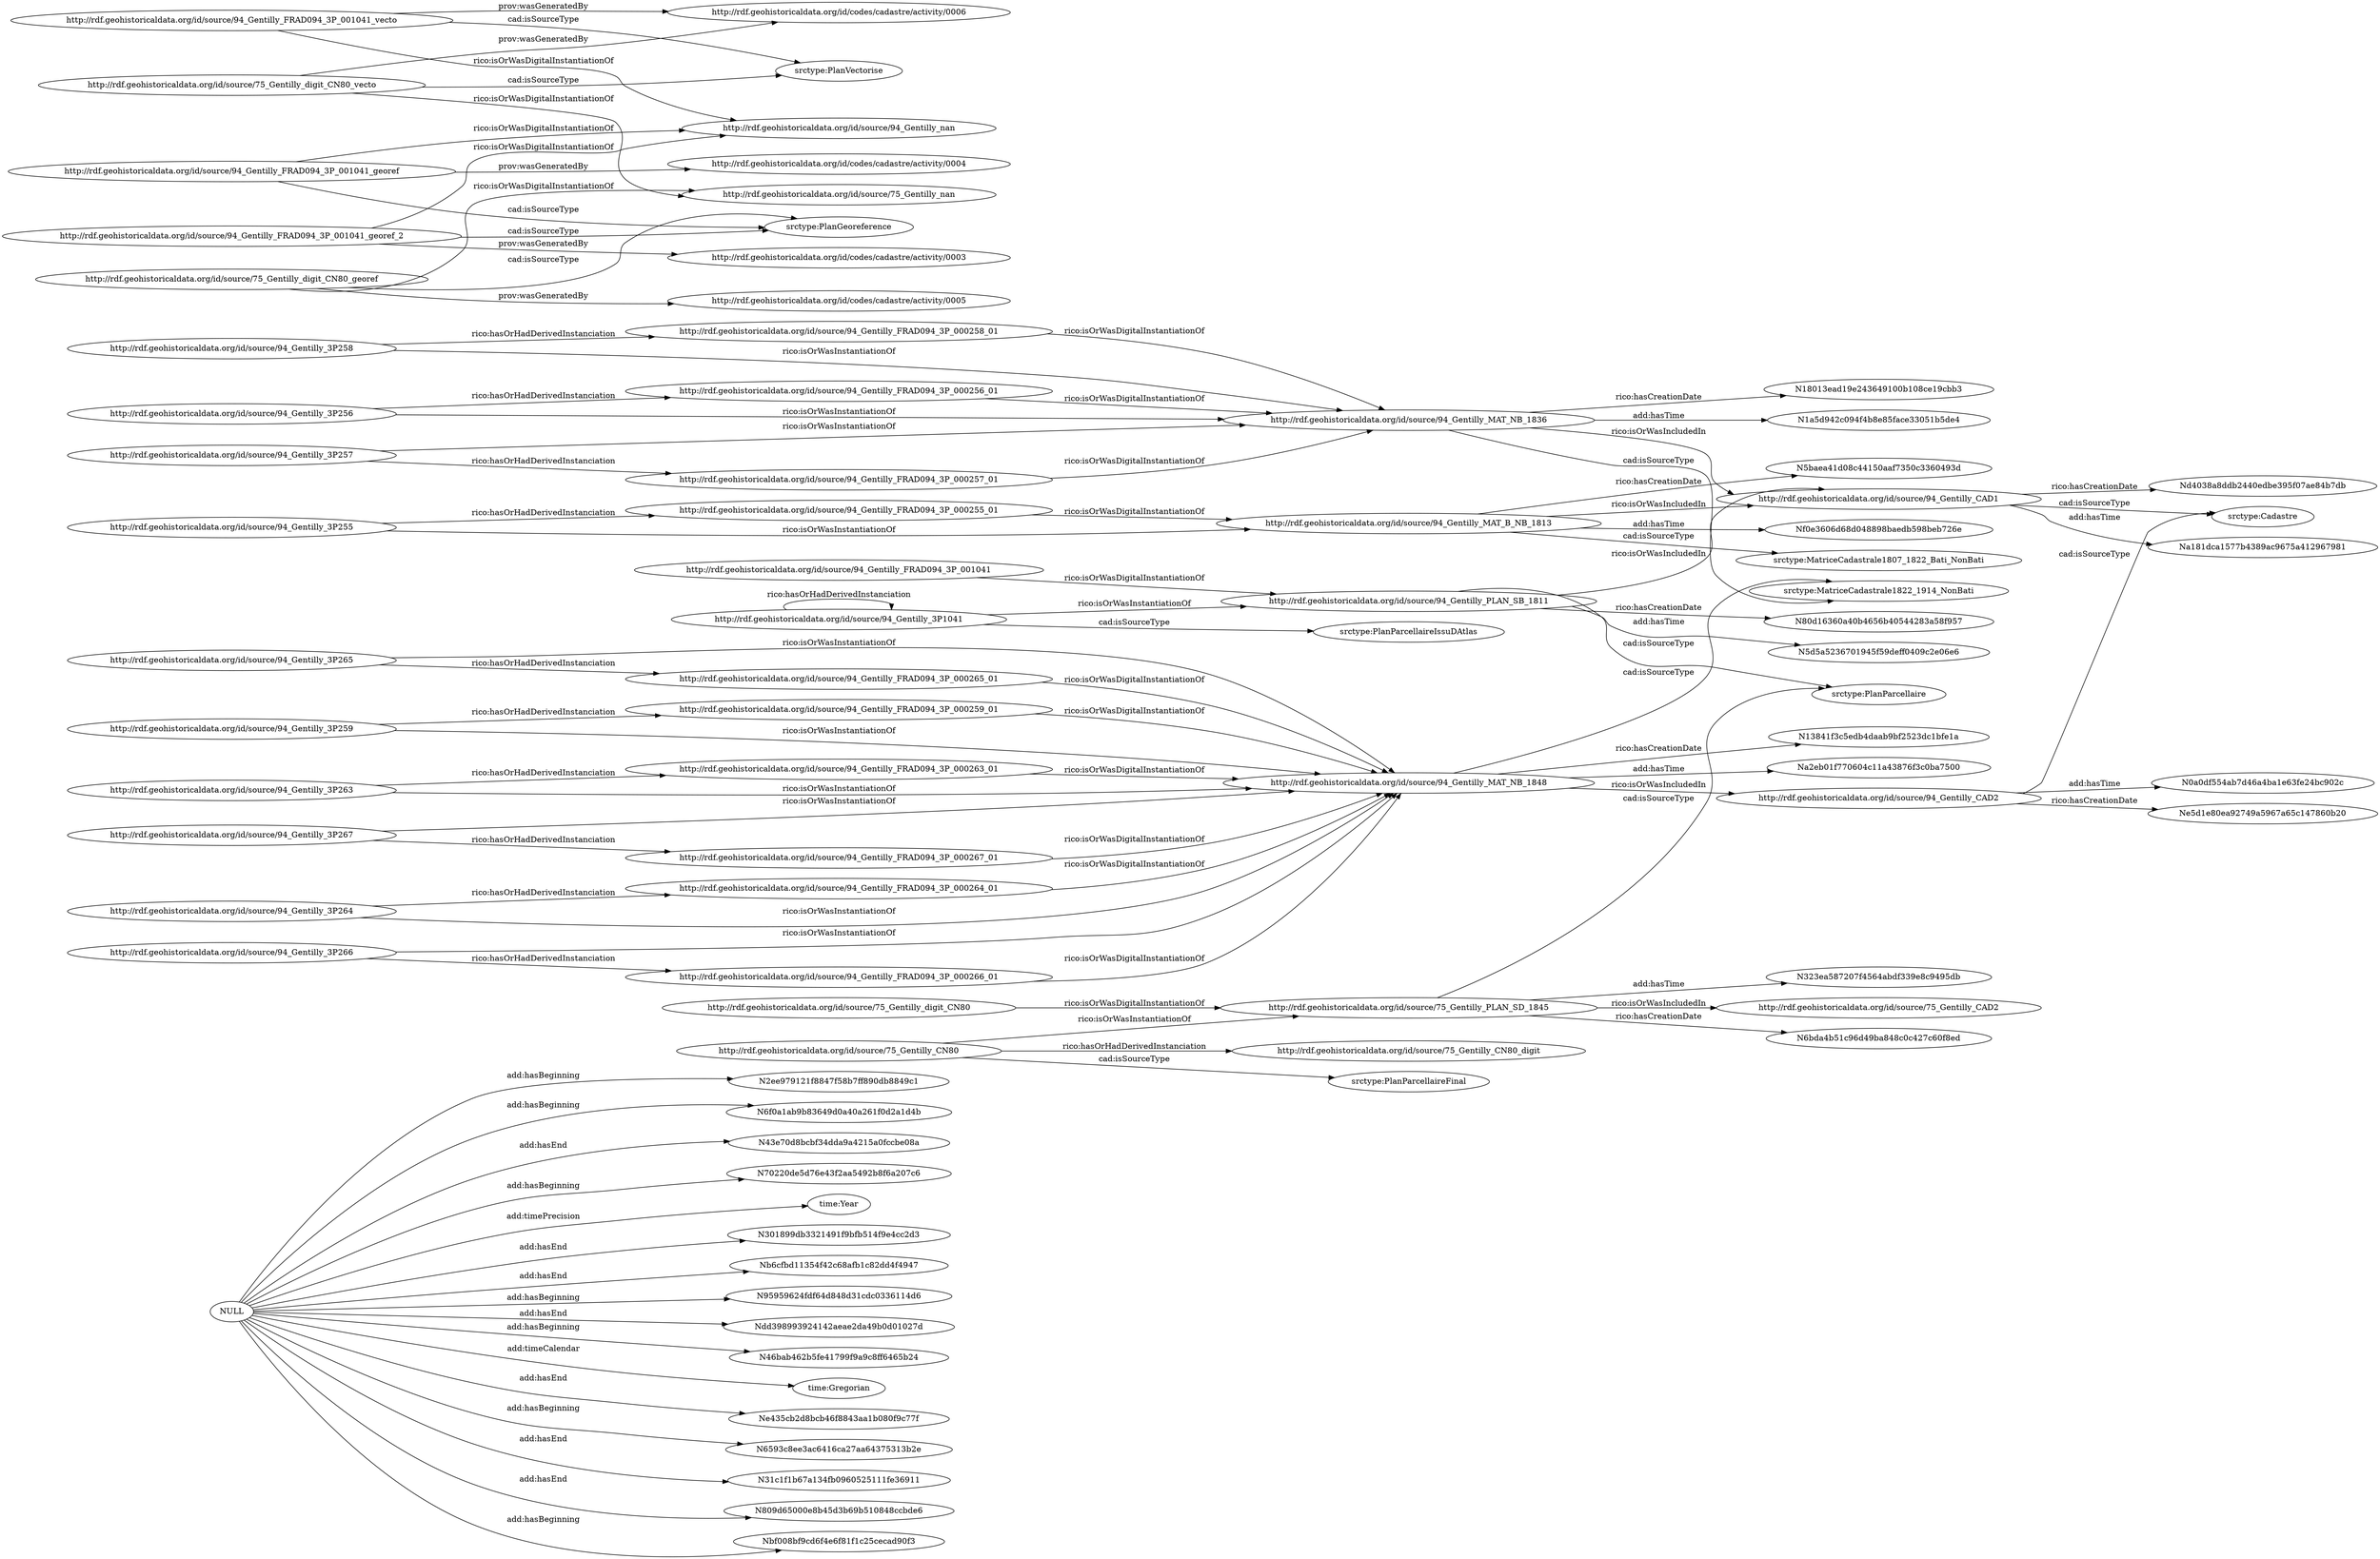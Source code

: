 digraph ar2dtool_diagram { 
rankdir=LR;
size="1501"
	"NULL" -> "N2ee979121f8847f58b7ff890db8849c1" [ label = "add:hasBeginning" ];
	"NULL" -> "N6f0a1ab9b83649d0a40a261f0d2a1d4b" [ label = "add:hasBeginning" ];
	"NULL" -> "N43e70d8bcbf34dda9a4215a0fccbe08a" [ label = "add:hasEnd" ];
	"NULL" -> "N70220de5d76e43f2aa5492b8f6a207c6" [ label = "add:hasBeginning" ];
	"NULL" -> "time:Year" [ label = "add:timePrecision" ];
	"NULL" -> "N301899db3321491f9bfb514f9e4cc2d3" [ label = "add:hasEnd" ];
	"NULL" -> "Nb6cfbd11354f42c68afb1c82dd4f4947" [ label = "add:hasEnd" ];
	"NULL" -> "N95959624fdf64d848d31cdc0336114d6" [ label = "add:hasBeginning" ];
	"NULL" -> "Ndd398993924142aeae2da49b0d01027d" [ label = "add:hasEnd" ];
	"NULL" -> "N46bab462b5fe41799f9a9c8ff6465b24" [ label = "add:hasBeginning" ];
	"NULL" -> "time:Gregorian" [ label = "add:timeCalendar" ];
	"NULL" -> "Ne435cb2d8bcb46f8843aa1b080f9c77f" [ label = "add:hasEnd" ];
	"NULL" -> "N6593c8ee3ac6416ca27aa64375313b2e" [ label = "add:hasBeginning" ];
	"NULL" -> "N31c1f1b67a134fb0960525111fe36911" [ label = "add:hasEnd" ];
	"NULL" -> "N809d65000e8b45d3b69b510848ccbde6" [ label = "add:hasEnd" ];
	"NULL" -> "Nbf008bf9cd6f4e6f81f1c25cecad90f3" [ label = "add:hasBeginning" ];
	"http://rdf.geohistoricaldata.org/id/source/94_Gentilly_3P257" -> "http://rdf.geohistoricaldata.org/id/source/94_Gentilly_MAT_NB_1836" [ label = "rico:isOrWasInstantiationOf" ];
	"http://rdf.geohistoricaldata.org/id/source/94_Gentilly_3P257" -> "http://rdf.geohistoricaldata.org/id/source/94_Gentilly_FRAD094_3P_000257_01" [ label = "rico:hasOrHadDerivedInstanciation" ];
	"http://rdf.geohistoricaldata.org/id/source/94_Gentilly_MAT_B_NB_1813" -> "http://rdf.geohistoricaldata.org/id/source/94_Gentilly_CAD1" [ label = "rico:isOrWasIncludedIn" ];
	"http://rdf.geohistoricaldata.org/id/source/94_Gentilly_MAT_B_NB_1813" -> "N5baea41d08c44150aaf7350c3360493d" [ label = "rico:hasCreationDate" ];
	"http://rdf.geohistoricaldata.org/id/source/94_Gentilly_MAT_B_NB_1813" -> "srctype:MatriceCadastrale1807_1822_Bati_NonBati" [ label = "cad:isSourceType" ];
	"http://rdf.geohistoricaldata.org/id/source/94_Gentilly_MAT_B_NB_1813" -> "Nf0e3606d68d048898baedb598beb726e" [ label = "add:hasTime" ];
	"http://rdf.geohistoricaldata.org/id/source/94_Gentilly_FRAD094_3P_001041_georef" -> "http://rdf.geohistoricaldata.org/id/source/94_Gentilly_nan" [ label = "rico:isOrWasDigitalInstantiationOf" ];
	"http://rdf.geohistoricaldata.org/id/source/94_Gentilly_FRAD094_3P_001041_georef" -> "http://rdf.geohistoricaldata.org/id/codes/cadastre/activity/0004" [ label = "prov:wasGeneratedBy" ];
	"http://rdf.geohistoricaldata.org/id/source/94_Gentilly_FRAD094_3P_001041_georef" -> "srctype:PlanGeoreference" [ label = "cad:isSourceType" ];
	"http://rdf.geohistoricaldata.org/id/source/94_Gentilly_FRAD094_3P_001041_vecto" -> "http://rdf.geohistoricaldata.org/id/source/94_Gentilly_nan" [ label = "rico:isOrWasDigitalInstantiationOf" ];
	"http://rdf.geohistoricaldata.org/id/source/94_Gentilly_FRAD094_3P_001041_vecto" -> "http://rdf.geohistoricaldata.org/id/codes/cadastre/activity/0006" [ label = "prov:wasGeneratedBy" ];
	"http://rdf.geohistoricaldata.org/id/source/94_Gentilly_FRAD094_3P_001041_vecto" -> "srctype:PlanVectorise" [ label = "cad:isSourceType" ];
	"http://rdf.geohistoricaldata.org/id/source/94_Gentilly_FRAD094_3P_000257_01" -> "http://rdf.geohistoricaldata.org/id/source/94_Gentilly_MAT_NB_1836" [ label = "rico:isOrWasDigitalInstantiationOf" ];
	"http://rdf.geohistoricaldata.org/id/source/94_Gentilly_3P266" -> "http://rdf.geohistoricaldata.org/id/source/94_Gentilly_MAT_NB_1848" [ label = "rico:isOrWasInstantiationOf" ];
	"http://rdf.geohistoricaldata.org/id/source/94_Gentilly_3P266" -> "http://rdf.geohistoricaldata.org/id/source/94_Gentilly_FRAD094_3P_000266_01" [ label = "rico:hasOrHadDerivedInstanciation" ];
	"http://rdf.geohistoricaldata.org/id/source/75_Gentilly_CN80" -> "http://rdf.geohistoricaldata.org/id/source/75_Gentilly_PLAN_SD_1845" [ label = "rico:isOrWasInstantiationOf" ];
	"http://rdf.geohistoricaldata.org/id/source/75_Gentilly_CN80" -> "http://rdf.geohistoricaldata.org/id/source/75_Gentilly_CN80_digit" [ label = "rico:hasOrHadDerivedInstanciation" ];
	"http://rdf.geohistoricaldata.org/id/source/75_Gentilly_CN80" -> "srctype:PlanParcellaireFinal" [ label = "cad:isSourceType" ];
	"http://rdf.geohistoricaldata.org/id/source/75_Gentilly_digit_CN80" -> "http://rdf.geohistoricaldata.org/id/source/75_Gentilly_PLAN_SD_1845" [ label = "rico:isOrWasDigitalInstantiationOf" ];
	"http://rdf.geohistoricaldata.org/id/source/94_Gentilly_3P256" -> "http://rdf.geohistoricaldata.org/id/source/94_Gentilly_MAT_NB_1836" [ label = "rico:isOrWasInstantiationOf" ];
	"http://rdf.geohistoricaldata.org/id/source/94_Gentilly_3P256" -> "http://rdf.geohistoricaldata.org/id/source/94_Gentilly_FRAD094_3P_000256_01" [ label = "rico:hasOrHadDerivedInstanciation" ];
	"http://rdf.geohistoricaldata.org/id/source/94_Gentilly_3P265" -> "http://rdf.geohistoricaldata.org/id/source/94_Gentilly_MAT_NB_1848" [ label = "rico:isOrWasInstantiationOf" ];
	"http://rdf.geohistoricaldata.org/id/source/94_Gentilly_3P265" -> "http://rdf.geohistoricaldata.org/id/source/94_Gentilly_FRAD094_3P_000265_01" [ label = "rico:hasOrHadDerivedInstanciation" ];
	"http://rdf.geohistoricaldata.org/id/source/94_Gentilly_CAD2" -> "Ne5d1e80ea92749a5967a65c147860b20" [ label = "rico:hasCreationDate" ];
	"http://rdf.geohistoricaldata.org/id/source/94_Gentilly_CAD2" -> "srctype:Cadastre" [ label = "cad:isSourceType" ];
	"http://rdf.geohistoricaldata.org/id/source/94_Gentilly_CAD2" -> "N0a0df554ab7d46a4ba1e63fe24bc902c" [ label = "add:hasTime" ];
	"http://rdf.geohistoricaldata.org/id/source/94_Gentilly_FRAD094_3P_000265_01" -> "http://rdf.geohistoricaldata.org/id/source/94_Gentilly_MAT_NB_1848" [ label = "rico:isOrWasDigitalInstantiationOf" ];
	"http://rdf.geohistoricaldata.org/id/source/94_Gentilly_3P255" -> "http://rdf.geohistoricaldata.org/id/source/94_Gentilly_MAT_B_NB_1813" [ label = "rico:isOrWasInstantiationOf" ];
	"http://rdf.geohistoricaldata.org/id/source/94_Gentilly_3P255" -> "http://rdf.geohistoricaldata.org/id/source/94_Gentilly_FRAD094_3P_000255_01" [ label = "rico:hasOrHadDerivedInstanciation" ];
	"http://rdf.geohistoricaldata.org/id/source/94_Gentilly_FRAD094_3P_000256_01" -> "http://rdf.geohistoricaldata.org/id/source/94_Gentilly_MAT_NB_1836" [ label = "rico:isOrWasDigitalInstantiationOf" ];
	"http://rdf.geohistoricaldata.org/id/source/94_Gentilly_3P264" -> "http://rdf.geohistoricaldata.org/id/source/94_Gentilly_MAT_NB_1848" [ label = "rico:isOrWasInstantiationOf" ];
	"http://rdf.geohistoricaldata.org/id/source/94_Gentilly_3P264" -> "http://rdf.geohistoricaldata.org/id/source/94_Gentilly_FRAD094_3P_000264_01" [ label = "rico:hasOrHadDerivedInstanciation" ];
	"http://rdf.geohistoricaldata.org/id/source/94_Gentilly_CAD1" -> "Nd4038a8ddb2440edbe395f07ae84b7db" [ label = "rico:hasCreationDate" ];
	"http://rdf.geohistoricaldata.org/id/source/94_Gentilly_CAD1" -> "srctype:Cadastre" [ label = "cad:isSourceType" ];
	"http://rdf.geohistoricaldata.org/id/source/94_Gentilly_CAD1" -> "Na181dca1577b4389ac9675a412967981" [ label = "add:hasTime" ];
	"http://rdf.geohistoricaldata.org/id/source/94_Gentilly_FRAD094_3P_000259_01" -> "http://rdf.geohistoricaldata.org/id/source/94_Gentilly_MAT_NB_1848" [ label = "rico:isOrWasDigitalInstantiationOf" ];
	"http://rdf.geohistoricaldata.org/id/source/94_Gentilly_MAT_NB_1848" -> "http://rdf.geohistoricaldata.org/id/source/94_Gentilly_CAD2" [ label = "rico:isOrWasIncludedIn" ];
	"http://rdf.geohistoricaldata.org/id/source/94_Gentilly_MAT_NB_1848" -> "N13841f3c5edb4daab9bf2523dc1bfe1a" [ label = "rico:hasCreationDate" ];
	"http://rdf.geohistoricaldata.org/id/source/94_Gentilly_MAT_NB_1848" -> "srctype:MatriceCadastrale1822_1914_NonBati" [ label = "cad:isSourceType" ];
	"http://rdf.geohistoricaldata.org/id/source/94_Gentilly_MAT_NB_1848" -> "Na2eb01f770604c11a43876f3c0ba7500" [ label = "add:hasTime" ];
	"http://rdf.geohistoricaldata.org/id/source/94_Gentilly_PLAN_SB_1811" -> "http://rdf.geohistoricaldata.org/id/source/94_Gentilly_CAD1" [ label = "rico:isOrWasIncludedIn" ];
	"http://rdf.geohistoricaldata.org/id/source/94_Gentilly_PLAN_SB_1811" -> "N80d16360a40b4656b40544283a58f957" [ label = "rico:hasCreationDate" ];
	"http://rdf.geohistoricaldata.org/id/source/94_Gentilly_PLAN_SB_1811" -> "srctype:PlanParcellaire" [ label = "cad:isSourceType" ];
	"http://rdf.geohistoricaldata.org/id/source/94_Gentilly_PLAN_SB_1811" -> "N5d5a5236701945f59deff0409c2e06e6" [ label = "add:hasTime" ];
	"http://rdf.geohistoricaldata.org/id/source/94_Gentilly_FRAD094_3P_001041" -> "http://rdf.geohistoricaldata.org/id/source/94_Gentilly_PLAN_SB_1811" [ label = "rico:isOrWasDigitalInstantiationOf" ];
	"http://rdf.geohistoricaldata.org/id/source/75_Gentilly_PLAN_SD_1845" -> "http://rdf.geohistoricaldata.org/id/source/75_Gentilly_CAD2" [ label = "rico:isOrWasIncludedIn" ];
	"http://rdf.geohistoricaldata.org/id/source/75_Gentilly_PLAN_SD_1845" -> "N6bda4b51c96d49ba848c0c427c60f8ed" [ label = "rico:hasCreationDate" ];
	"http://rdf.geohistoricaldata.org/id/source/75_Gentilly_PLAN_SD_1845" -> "srctype:PlanParcellaire" [ label = "cad:isSourceType" ];
	"http://rdf.geohistoricaldata.org/id/source/75_Gentilly_PLAN_SD_1845" -> "N323ea587207f4564abdf339e8c9495db" [ label = "add:hasTime" ];
	"http://rdf.geohistoricaldata.org/id/source/94_Gentilly_3P263" -> "http://rdf.geohistoricaldata.org/id/source/94_Gentilly_MAT_NB_1848" [ label = "rico:isOrWasInstantiationOf" ];
	"http://rdf.geohistoricaldata.org/id/source/94_Gentilly_3P263" -> "http://rdf.geohistoricaldata.org/id/source/94_Gentilly_FRAD094_3P_000263_01" [ label = "rico:hasOrHadDerivedInstanciation" ];
	"http://rdf.geohistoricaldata.org/id/source/94_Gentilly_FRAD094_3P_000264_01" -> "http://rdf.geohistoricaldata.org/id/source/94_Gentilly_MAT_NB_1848" [ label = "rico:isOrWasDigitalInstantiationOf" ];
	"http://rdf.geohistoricaldata.org/id/source/75_Gentilly_digit_CN80_vecto" -> "http://rdf.geohistoricaldata.org/id/source/75_Gentilly_nan" [ label = "rico:isOrWasDigitalInstantiationOf" ];
	"http://rdf.geohistoricaldata.org/id/source/75_Gentilly_digit_CN80_vecto" -> "http://rdf.geohistoricaldata.org/id/codes/cadastre/activity/0006" [ label = "prov:wasGeneratedBy" ];
	"http://rdf.geohistoricaldata.org/id/source/75_Gentilly_digit_CN80_vecto" -> "srctype:PlanVectorise" [ label = "cad:isSourceType" ];
	"http://rdf.geohistoricaldata.org/id/source/94_Gentilly_FRAD094_3P_000267_01" -> "http://rdf.geohistoricaldata.org/id/source/94_Gentilly_MAT_NB_1848" [ label = "rico:isOrWasDigitalInstantiationOf" ];
	"http://rdf.geohistoricaldata.org/id/source/94_Gentilly_3P259" -> "http://rdf.geohistoricaldata.org/id/source/94_Gentilly_MAT_NB_1848" [ label = "rico:isOrWasInstantiationOf" ];
	"http://rdf.geohistoricaldata.org/id/source/94_Gentilly_3P259" -> "http://rdf.geohistoricaldata.org/id/source/94_Gentilly_FRAD094_3P_000259_01" [ label = "rico:hasOrHadDerivedInstanciation" ];
	"http://rdf.geohistoricaldata.org/id/source/94_Gentilly_FRAD094_3P_000255_01" -> "http://rdf.geohistoricaldata.org/id/source/94_Gentilly_MAT_B_NB_1813" [ label = "rico:isOrWasDigitalInstantiationOf" ];
	"http://rdf.geohistoricaldata.org/id/source/94_Gentilly_FRAD094_3P_000258_01" -> "http://rdf.geohistoricaldata.org/id/source/94_Gentilly_MAT_NB_1836" [ label = "rico:isOrWasDigitalInstantiationOf" ];
	"http://rdf.geohistoricaldata.org/id/source/94_Gentilly_3P258" -> "http://rdf.geohistoricaldata.org/id/source/94_Gentilly_MAT_NB_1836" [ label = "rico:isOrWasInstantiationOf" ];
	"http://rdf.geohistoricaldata.org/id/source/94_Gentilly_3P258" -> "http://rdf.geohistoricaldata.org/id/source/94_Gentilly_FRAD094_3P_000258_01" [ label = "rico:hasOrHadDerivedInstanciation" ];
	"http://rdf.geohistoricaldata.org/id/source/94_Gentilly_3P1041" -> "http://rdf.geohistoricaldata.org/id/source/94_Gentilly_PLAN_SB_1811" [ label = "rico:isOrWasInstantiationOf" ];
	"http://rdf.geohistoricaldata.org/id/source/94_Gentilly_3P1041" -> "http://rdf.geohistoricaldata.org/id/source/94_Gentilly_3P1041" [ label = "rico:hasOrHadDerivedInstanciation" ];
	"http://rdf.geohistoricaldata.org/id/source/94_Gentilly_3P1041" -> "srctype:PlanParcellaireIssuDAtlas" [ label = "cad:isSourceType" ];
	"http://rdf.geohistoricaldata.org/id/source/75_Gentilly_digit_CN80_georef" -> "http://rdf.geohistoricaldata.org/id/source/75_Gentilly_nan" [ label = "rico:isOrWasDigitalInstantiationOf" ];
	"http://rdf.geohistoricaldata.org/id/source/75_Gentilly_digit_CN80_georef" -> "http://rdf.geohistoricaldata.org/id/codes/cadastre/activity/0005" [ label = "prov:wasGeneratedBy" ];
	"http://rdf.geohistoricaldata.org/id/source/75_Gentilly_digit_CN80_georef" -> "srctype:PlanGeoreference" [ label = "cad:isSourceType" ];
	"http://rdf.geohistoricaldata.org/id/source/94_Gentilly_3P267" -> "http://rdf.geohistoricaldata.org/id/source/94_Gentilly_MAT_NB_1848" [ label = "rico:isOrWasInstantiationOf" ];
	"http://rdf.geohistoricaldata.org/id/source/94_Gentilly_3P267" -> "http://rdf.geohistoricaldata.org/id/source/94_Gentilly_FRAD094_3P_000267_01" [ label = "rico:hasOrHadDerivedInstanciation" ];
	"http://rdf.geohistoricaldata.org/id/source/94_Gentilly_FRAD094_3P_000263_01" -> "http://rdf.geohistoricaldata.org/id/source/94_Gentilly_MAT_NB_1848" [ label = "rico:isOrWasDigitalInstantiationOf" ];
	"http://rdf.geohistoricaldata.org/id/source/94_Gentilly_MAT_NB_1836" -> "http://rdf.geohistoricaldata.org/id/source/94_Gentilly_CAD1" [ label = "rico:isOrWasIncludedIn" ];
	"http://rdf.geohistoricaldata.org/id/source/94_Gentilly_MAT_NB_1836" -> "N18013ead19e243649100b108ce19cbb3" [ label = "rico:hasCreationDate" ];
	"http://rdf.geohistoricaldata.org/id/source/94_Gentilly_MAT_NB_1836" -> "srctype:MatriceCadastrale1822_1914_NonBati" [ label = "cad:isSourceType" ];
	"http://rdf.geohistoricaldata.org/id/source/94_Gentilly_MAT_NB_1836" -> "N1a5d942c094f4b8e85face33051b5de4" [ label = "add:hasTime" ];
	"http://rdf.geohistoricaldata.org/id/source/94_Gentilly_FRAD094_3P_000266_01" -> "http://rdf.geohistoricaldata.org/id/source/94_Gentilly_MAT_NB_1848" [ label = "rico:isOrWasDigitalInstantiationOf" ];
	"http://rdf.geohistoricaldata.org/id/source/94_Gentilly_FRAD094_3P_001041_georef_2" -> "http://rdf.geohistoricaldata.org/id/source/94_Gentilly_nan" [ label = "rico:isOrWasDigitalInstantiationOf" ];
	"http://rdf.geohistoricaldata.org/id/source/94_Gentilly_FRAD094_3P_001041_georef_2" -> "http://rdf.geohistoricaldata.org/id/codes/cadastre/activity/0003" [ label = "prov:wasGeneratedBy" ];
	"http://rdf.geohistoricaldata.org/id/source/94_Gentilly_FRAD094_3P_001041_georef_2" -> "srctype:PlanGeoreference" [ label = "cad:isSourceType" ];

}
